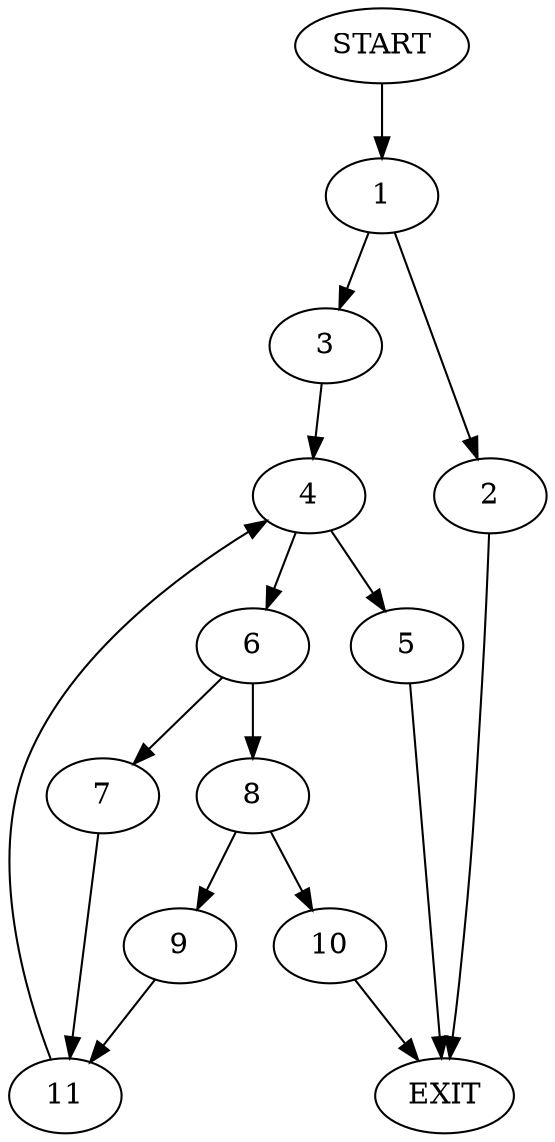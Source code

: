 digraph {
0 [label="START"]
12 [label="EXIT"]
0 -> 1
1 -> 2
1 -> 3
2 -> 12
3 -> 4
4 -> 5
4 -> 6
5 -> 12
6 -> 7
6 -> 8
8 -> 9
8 -> 10
7 -> 11
11 -> 4
10 -> 12
9 -> 11
}
